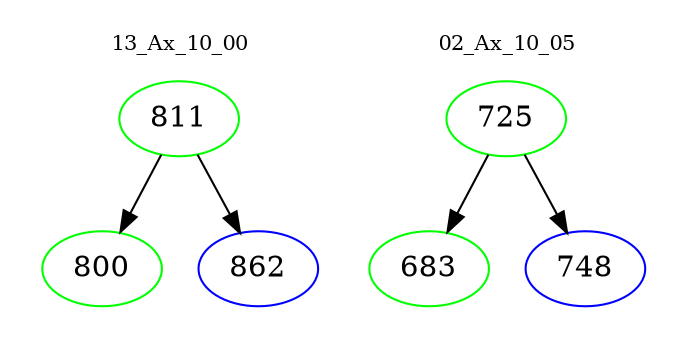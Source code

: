 digraph{
subgraph cluster_0 {
color = white
label = "13_Ax_10_00";
fontsize=10;
T0_811 [label="811", color="green"]
T0_811 -> T0_800 [color="black"]
T0_800 [label="800", color="green"]
T0_811 -> T0_862 [color="black"]
T0_862 [label="862", color="blue"]
}
subgraph cluster_1 {
color = white
label = "02_Ax_10_05";
fontsize=10;
T1_725 [label="725", color="green"]
T1_725 -> T1_683 [color="black"]
T1_683 [label="683", color="green"]
T1_725 -> T1_748 [color="black"]
T1_748 [label="748", color="blue"]
}
}
